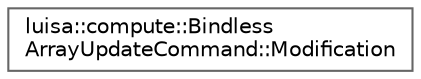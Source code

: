 digraph "类继承关系图"
{
 // LATEX_PDF_SIZE
  bgcolor="transparent";
  edge [fontname=Helvetica,fontsize=10,labelfontname=Helvetica,labelfontsize=10];
  node [fontname=Helvetica,fontsize=10,shape=box,height=0.2,width=0.4];
  rankdir="LR";
  Node0 [id="Node000000",label="luisa::compute::Bindless\lArrayUpdateCommand::Modification",height=0.2,width=0.4,color="grey40", fillcolor="white", style="filled",URL="$structluisa_1_1compute_1_1_bindless_array_update_command_1_1_modification.html",tooltip=" "];
}

